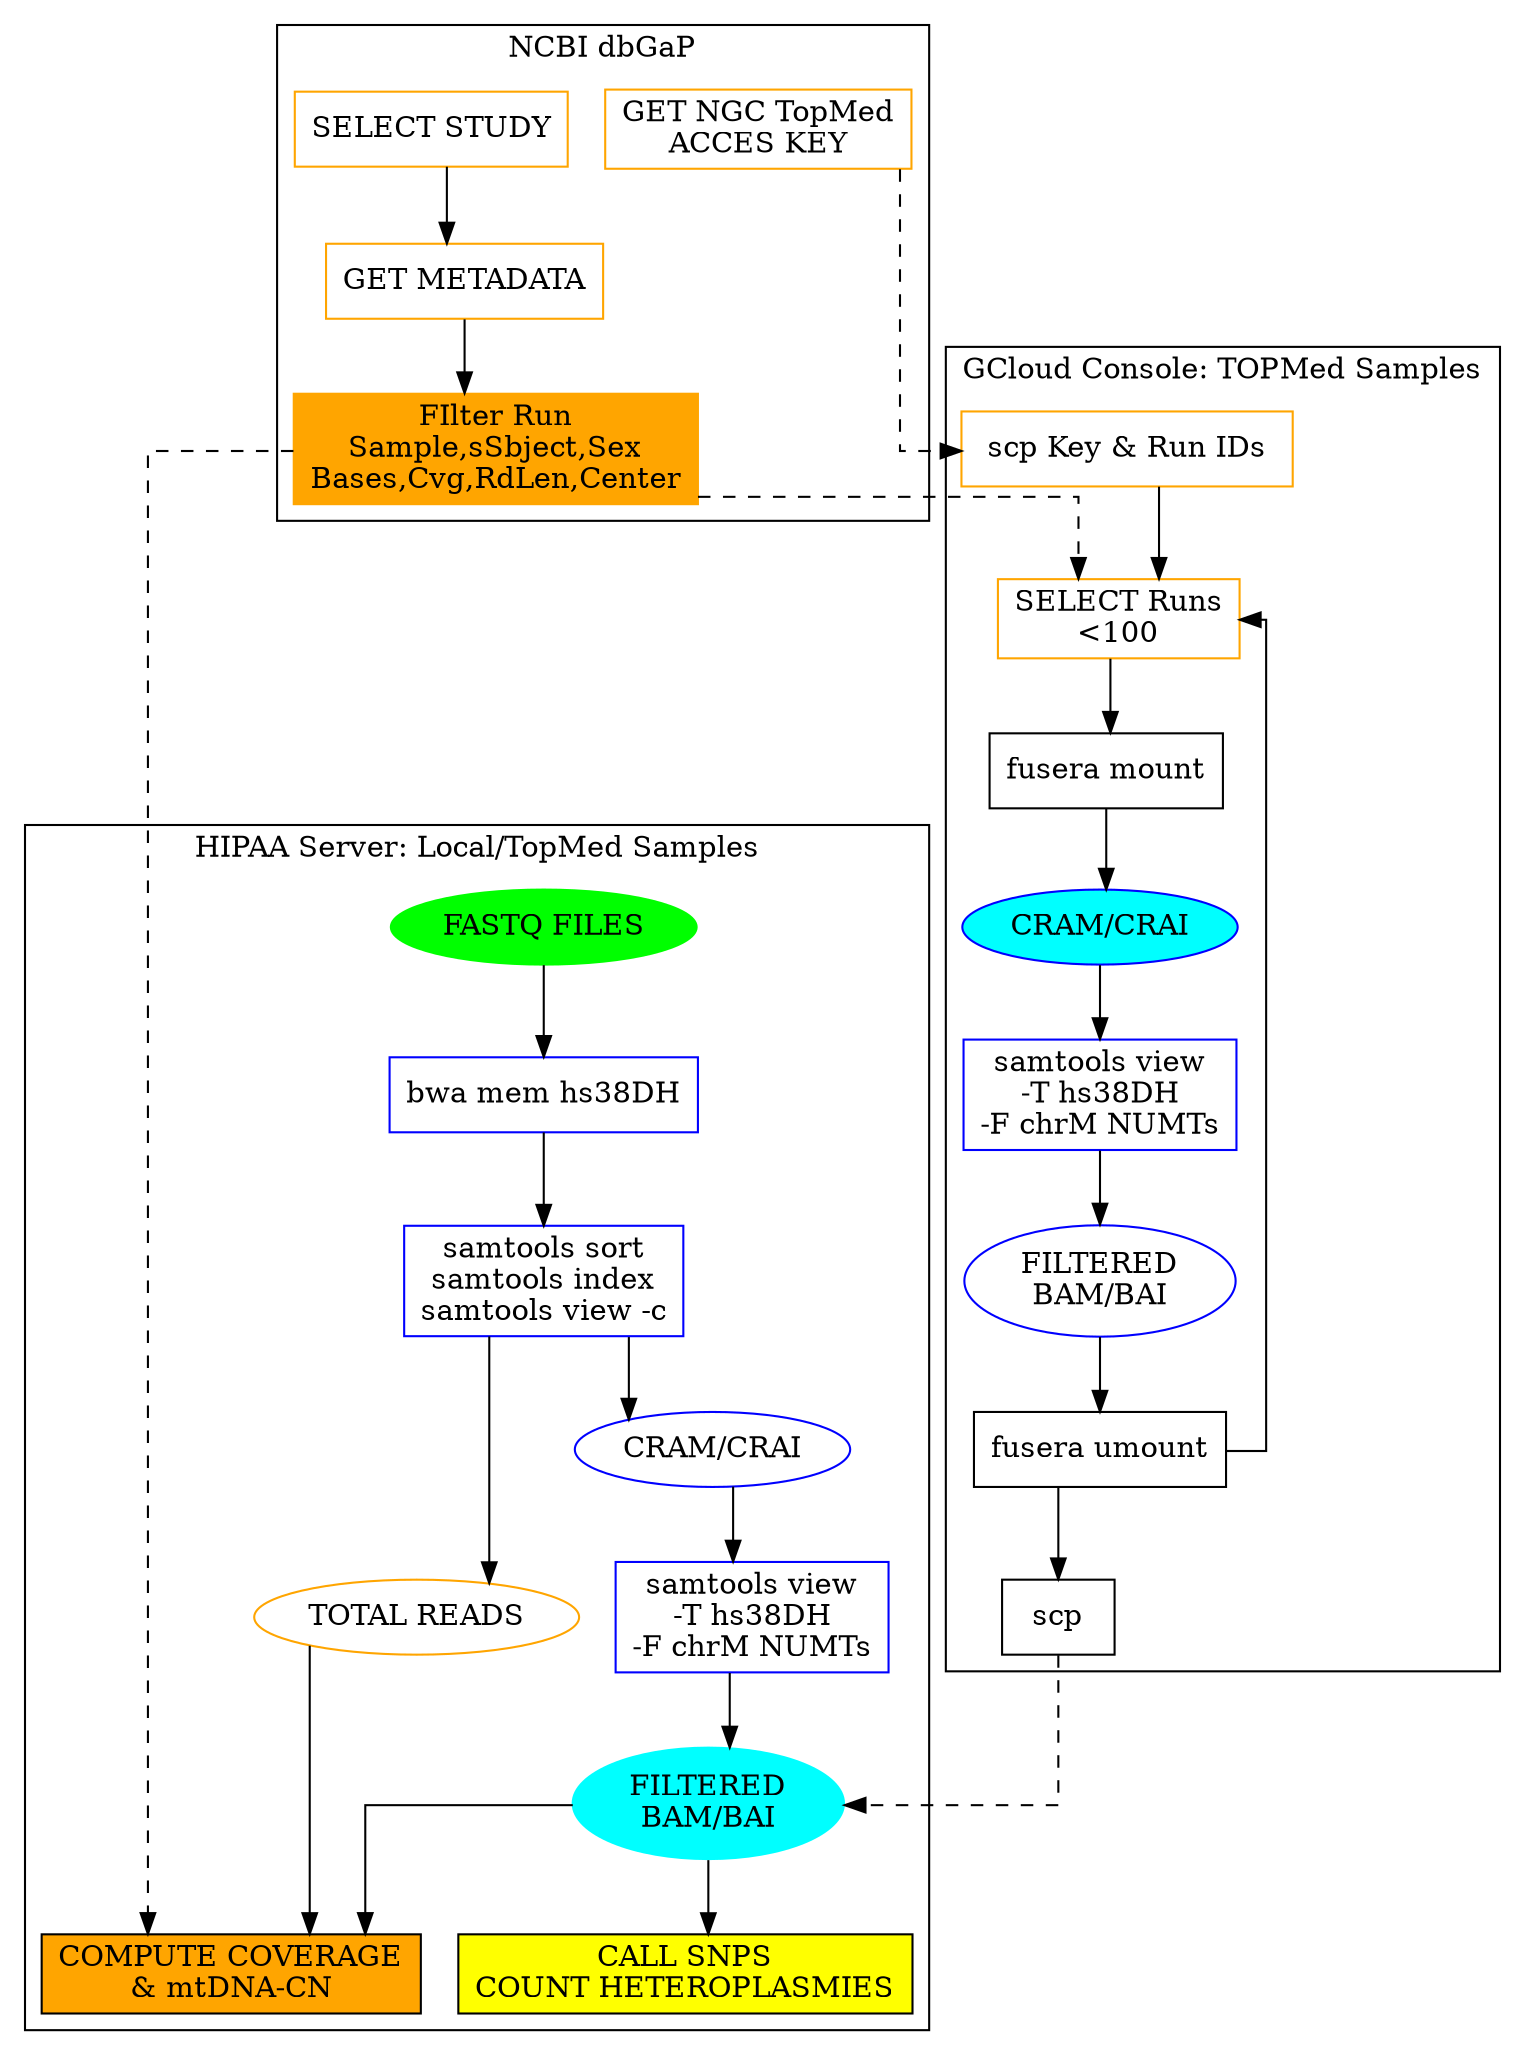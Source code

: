 digraph G {
  rankdir = "TB" ;
  splines = ortho;
  node [ shape=box ];

  subgraph cluster_N {
    node [ color=orange ] ;

    1 [ label = "GET NGC TopMed\nACCES KEY"] ;
    2 [ label = "SELECT STUDY" ] ;
    3 [ label = "GET METADATA" ] ;
    4 [ label = "FIlter Run\nSample,sSbject,Sex\nBases,Cvg,RdLen,Center" style=filled fillcolor="orange" ] ;
    2 -> 3 -> 4 ;
    label = "NCBI dbGaP";
  }

  subgraph cluster_G {
    5 -> 6 -> 7 -> 8 -> 9 -> 10 -> 11 -> { 12 6 } ;
    label = "GCloud Console: TOPMed Samples";
  }

  subgraph cluster_L {
    13 -> 14 -> 15 -> 16 -> 17 -> 18 -> { 19 20 };
    15 -> 21 ;
    label = "HIPAA Server: Local/TopMed Samples";
  }

  1 -> 5 [ style=dashed ];
  4 -> 6 [ style=dashed ] ;
  4 -> 19 [ style=dashed ];
  12 -> 18 [ style=dashed ];
  21 -> 19 ;

  5 [ label = " scp Key & Run IDs " color=orange ]
  6 [ label = "SELECT Runs\n<100" color=orange ] ;
  7 [ label = "fusera mount" ]
  8 [ label = "CRAM/CRAI" shape="ellipse" color="blue" style=filled fillcolor="cyan" ] ;
  9 [ label = "samtools view\n-T hs38DH\n-F chrM NUMTs" color=blue ] ;
  10 [ label = "FILTERED\nBAM/BAI" shape="ellipse" color="blue"] ;
  11 [ label = "fusera umount" ] ;
  12 [ label = "scp" ] ;
  13 [ label = "FASTQ FILES" shape="ellipse" color="green" style=filled fillcolor="green" ] ;
  14 [ label = "bwa mem hs38DH" color=blue] ;
  15 [ label = "samtools sort\nsamtools index\nsamtools view -c\n" color=blue ] ;
  16 [ label = "CRAM/CRAI" shape="ellipse" color="blue"] ;
  17 [ label = "samtools view\n-T hs38DH\n-F chrM NUMTs" color=blue] ;
  18 [ label = "FILTERED\nBAM/BAI" shape="ellipse" style=filled color="cyan"] ;
  19 [ label = "COMPUTE COVERAGE\n& mtDNA-CN" style=filled fillcolor="orange" ] ;
  20 [ label = "CALL SNPS\nCOUNT HETEROPLASMIES" style = filled fillcolor = "yellow"] ;
  21 [ label ="TOTAL READS" shape=ellipse color=orange];
}

//node shape
//ellipse: input
//circle : output

//nodes colors
//orange: metadata
//blue: alignments: bam/cram
//greed: FASTA or FASTQ
//red: SNPs (include INDELs)
//yellow:coverage

//arrow style
//solid: required
//dotted: optional
//dashed: 2nd itteration

